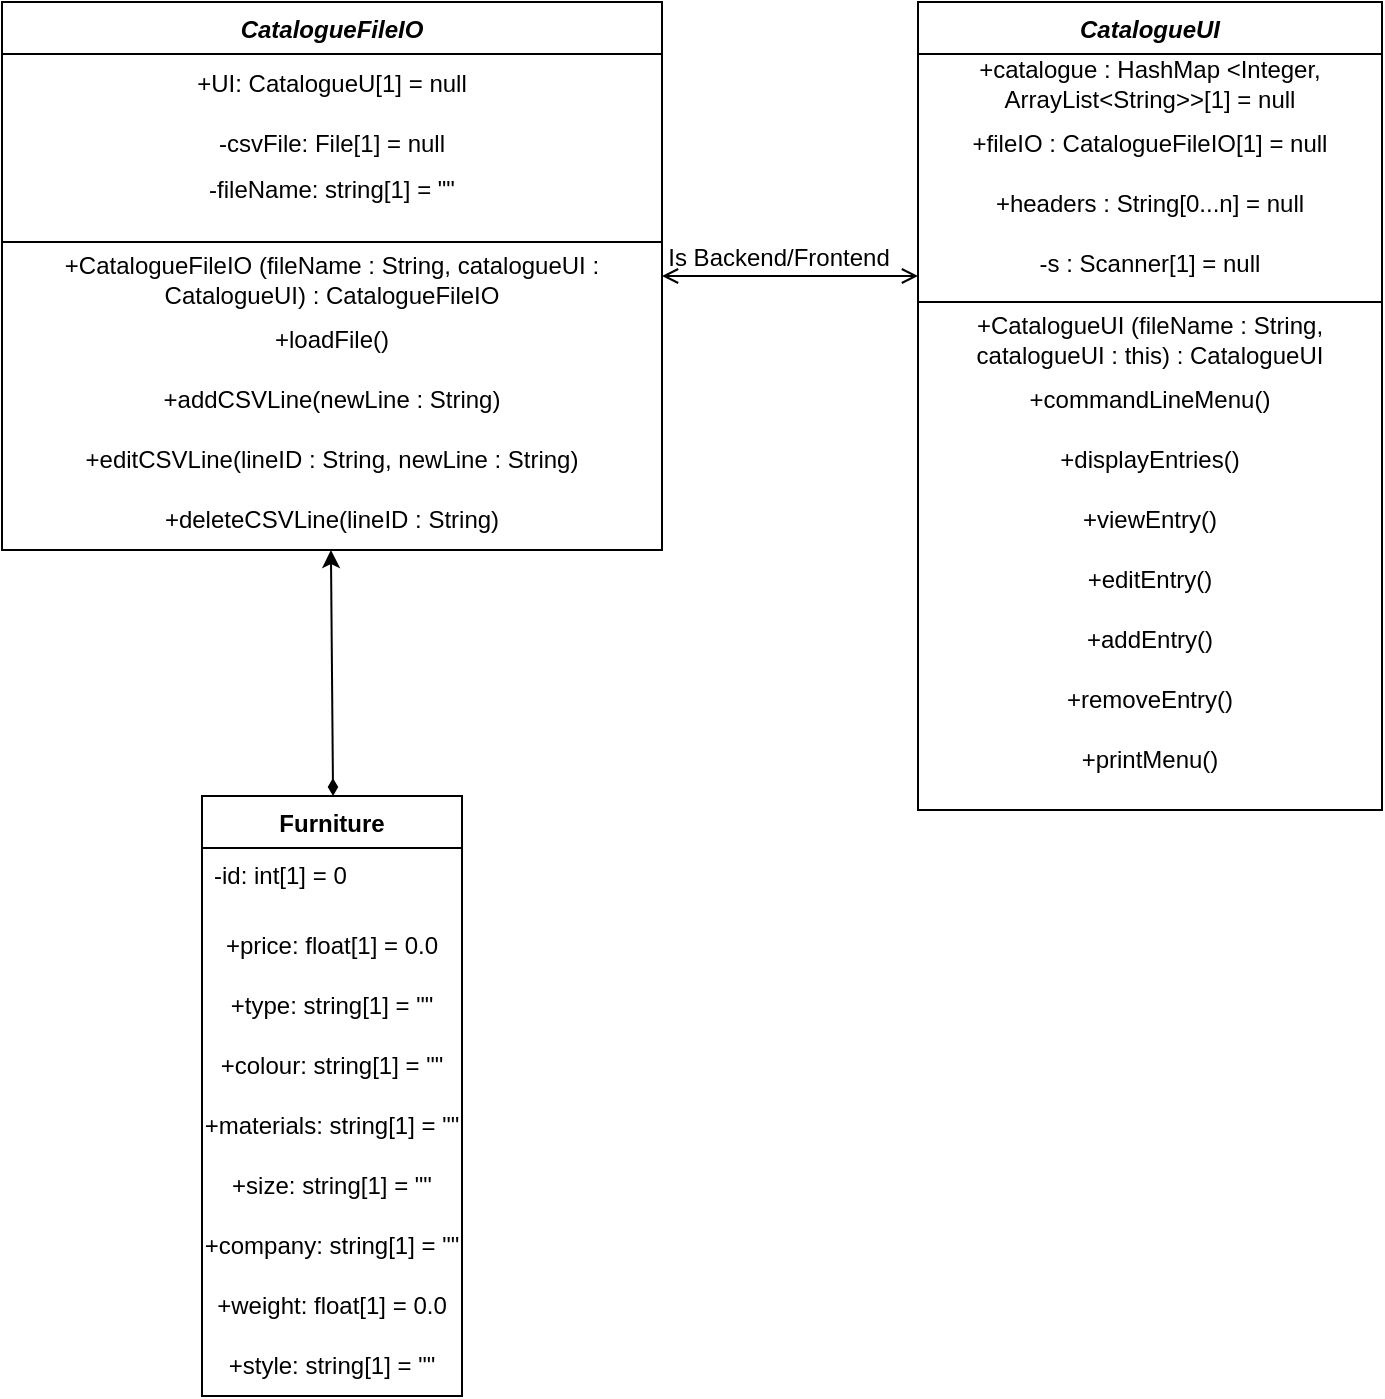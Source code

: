 <mxfile version="26.0.16">
  <diagram id="C5RBs43oDa-KdzZeNtuy" name="Page-1">
    <mxGraphModel dx="1434" dy="827" grid="1" gridSize="10" guides="1" tooltips="1" connect="1" arrows="1" fold="1" page="1" pageScale="1" pageWidth="827" pageHeight="1169" math="0" shadow="0">
      <root>
        <mxCell id="WIyWlLk6GJQsqaUBKTNV-0" />
        <mxCell id="WIyWlLk6GJQsqaUBKTNV-1" parent="WIyWlLk6GJQsqaUBKTNV-0" />
        <mxCell id="zkfFHV4jXpPFQw0GAbJ--0" value="CatalogueFileIO" style="swimlane;fontStyle=3;align=center;verticalAlign=top;childLayout=stackLayout;horizontal=1;startSize=26;horizontalStack=0;resizeParent=1;resizeLast=0;collapsible=1;marginBottom=0;rounded=0;shadow=0;strokeWidth=1;" parent="WIyWlLk6GJQsqaUBKTNV-1" vertex="1">
          <mxGeometry x="50" y="120" width="330" height="274" as="geometry">
            <mxRectangle x="230" y="140" width="160" height="26" as="alternateBounds" />
          </mxGeometry>
        </mxCell>
        <mxCell id="t31mzmj0vleYuocfdP23-14" value="&lt;div&gt;+UI: CatalogueU[1] = null&lt;/div&gt;" style="text;html=1;align=center;verticalAlign=middle;whiteSpace=wrap;rounded=0;" vertex="1" parent="zkfFHV4jXpPFQw0GAbJ--0">
          <mxGeometry y="26" width="330" height="30" as="geometry" />
        </mxCell>
        <mxCell id="t31mzmj0vleYuocfdP23-15" value="-csvFile: File[1] = null" style="text;html=1;align=center;verticalAlign=middle;whiteSpace=wrap;rounded=0;" vertex="1" parent="zkfFHV4jXpPFQw0GAbJ--0">
          <mxGeometry y="56" width="330" height="30" as="geometry" />
        </mxCell>
        <mxCell id="t31mzmj0vleYuocfdP23-13" value="&lt;div&gt;-fileName: string[1] = &quot;&quot;&lt;/div&gt;&lt;div&gt;&lt;br&gt;&lt;/div&gt;" style="text;html=1;align=center;verticalAlign=middle;whiteSpace=wrap;rounded=0;" vertex="1" parent="zkfFHV4jXpPFQw0GAbJ--0">
          <mxGeometry y="86" width="330" height="30" as="geometry" />
        </mxCell>
        <mxCell id="zkfFHV4jXpPFQw0GAbJ--4" value="" style="line;html=1;strokeWidth=1;align=left;verticalAlign=middle;spacingTop=-1;spacingLeft=3;spacingRight=3;rotatable=0;labelPosition=right;points=[];portConstraint=eastwest;" parent="zkfFHV4jXpPFQw0GAbJ--0" vertex="1">
          <mxGeometry y="116" width="330" height="8" as="geometry" />
        </mxCell>
        <mxCell id="t31mzmj0vleYuocfdP23-16" value="+CatalogueFileIO (fileName : String, catalogueUI : CatalogueUI) : CatalogueFileIO" style="text;html=1;align=center;verticalAlign=middle;whiteSpace=wrap;rounded=0;" vertex="1" parent="zkfFHV4jXpPFQw0GAbJ--0">
          <mxGeometry y="124" width="330" height="30" as="geometry" />
        </mxCell>
        <mxCell id="t31mzmj0vleYuocfdP23-18" value="+loadFile()" style="text;html=1;align=center;verticalAlign=middle;whiteSpace=wrap;rounded=0;" vertex="1" parent="zkfFHV4jXpPFQw0GAbJ--0">
          <mxGeometry y="154" width="330" height="30" as="geometry" />
        </mxCell>
        <mxCell id="t31mzmj0vleYuocfdP23-19" value="+addCSVLine(newLine : String)" style="text;html=1;align=center;verticalAlign=middle;whiteSpace=wrap;rounded=0;" vertex="1" parent="zkfFHV4jXpPFQw0GAbJ--0">
          <mxGeometry y="184" width="330" height="30" as="geometry" />
        </mxCell>
        <mxCell id="t31mzmj0vleYuocfdP23-21" value="+editCSVLine(lineID : String, newLine : String)" style="text;html=1;align=center;verticalAlign=middle;whiteSpace=wrap;rounded=0;" vertex="1" parent="zkfFHV4jXpPFQw0GAbJ--0">
          <mxGeometry y="214" width="330" height="30" as="geometry" />
        </mxCell>
        <mxCell id="t31mzmj0vleYuocfdP23-20" value="+deleteCSVLine(lineID : String)" style="text;html=1;align=center;verticalAlign=middle;whiteSpace=wrap;rounded=0;" vertex="1" parent="zkfFHV4jXpPFQw0GAbJ--0">
          <mxGeometry y="244" width="330" height="30" as="geometry" />
        </mxCell>
        <mxCell id="zkfFHV4jXpPFQw0GAbJ--6" value="Furniture" style="swimlane;fontStyle=1;align=center;verticalAlign=top;childLayout=stackLayout;horizontal=1;startSize=26;horizontalStack=0;resizeParent=1;resizeLast=0;collapsible=1;marginBottom=0;rounded=0;shadow=0;strokeWidth=1;" parent="WIyWlLk6GJQsqaUBKTNV-1" vertex="1">
          <mxGeometry x="150" y="517" width="130" height="300" as="geometry">
            <mxRectangle x="130" y="380" width="160" height="26" as="alternateBounds" />
          </mxGeometry>
        </mxCell>
        <mxCell id="zkfFHV4jXpPFQw0GAbJ--7" value="-id: int[1] = 0" style="text;align=left;verticalAlign=top;spacingLeft=4;spacingRight=4;overflow=hidden;rotatable=0;points=[[0,0.5],[1,0.5]];portConstraint=eastwest;" parent="zkfFHV4jXpPFQw0GAbJ--6" vertex="1">
          <mxGeometry y="26" width="130" height="34" as="geometry" />
        </mxCell>
        <mxCell id="t31mzmj0vleYuocfdP23-1" value="+price: float[1] = 0.0" style="text;html=1;align=center;verticalAlign=middle;whiteSpace=wrap;rounded=0;" vertex="1" parent="zkfFHV4jXpPFQw0GAbJ--6">
          <mxGeometry y="60" width="130" height="30" as="geometry" />
        </mxCell>
        <mxCell id="t31mzmj0vleYuocfdP23-2" value="+type: string[1] = &quot;&quot;" style="text;html=1;align=center;verticalAlign=middle;whiteSpace=wrap;rounded=0;" vertex="1" parent="zkfFHV4jXpPFQw0GAbJ--6">
          <mxGeometry y="90" width="130" height="30" as="geometry" />
        </mxCell>
        <mxCell id="t31mzmj0vleYuocfdP23-3" value="+colour: string[1] = &quot;&quot;" style="text;html=1;align=center;verticalAlign=middle;whiteSpace=wrap;rounded=0;" vertex="1" parent="zkfFHV4jXpPFQw0GAbJ--6">
          <mxGeometry y="120" width="130" height="30" as="geometry" />
        </mxCell>
        <mxCell id="t31mzmj0vleYuocfdP23-4" value="+materials: string[1] = &quot;&quot;" style="text;html=1;align=center;verticalAlign=middle;whiteSpace=wrap;rounded=0;" vertex="1" parent="zkfFHV4jXpPFQw0GAbJ--6">
          <mxGeometry y="150" width="130" height="30" as="geometry" />
        </mxCell>
        <mxCell id="t31mzmj0vleYuocfdP23-8" value="+size: string[1] = &quot;&quot;" style="text;html=1;align=center;verticalAlign=middle;whiteSpace=wrap;rounded=0;" vertex="1" parent="zkfFHV4jXpPFQw0GAbJ--6">
          <mxGeometry y="180" width="130" height="30" as="geometry" />
        </mxCell>
        <mxCell id="t31mzmj0vleYuocfdP23-6" value="+company: string[1] = &quot;&quot;" style="text;html=1;align=center;verticalAlign=middle;whiteSpace=wrap;rounded=0;" vertex="1" parent="zkfFHV4jXpPFQw0GAbJ--6">
          <mxGeometry y="210" width="130" height="30" as="geometry" />
        </mxCell>
        <mxCell id="t31mzmj0vleYuocfdP23-9" value="+weight: float[1] = 0.0" style="text;html=1;align=center;verticalAlign=middle;whiteSpace=wrap;rounded=0;" vertex="1" parent="zkfFHV4jXpPFQw0GAbJ--6">
          <mxGeometry y="240" width="130" height="30" as="geometry" />
        </mxCell>
        <mxCell id="t31mzmj0vleYuocfdP23-11" value="+style: string[1] = &quot;&quot;" style="text;html=1;align=center;verticalAlign=middle;whiteSpace=wrap;rounded=0;" vertex="1" parent="zkfFHV4jXpPFQw0GAbJ--6">
          <mxGeometry y="270" width="130" height="30" as="geometry" />
        </mxCell>
        <mxCell id="zkfFHV4jXpPFQw0GAbJ--17" value="CatalogueUI" style="swimlane;fontStyle=3;align=center;verticalAlign=top;childLayout=stackLayout;horizontal=1;startSize=26;horizontalStack=0;resizeParent=1;resizeLast=0;collapsible=1;marginBottom=0;rounded=0;shadow=0;strokeWidth=1;" parent="WIyWlLk6GJQsqaUBKTNV-1" vertex="1">
          <mxGeometry x="508" y="120" width="232" height="404" as="geometry">
            <mxRectangle x="550" y="140" width="160" height="26" as="alternateBounds" />
          </mxGeometry>
        </mxCell>
        <mxCell id="t31mzmj0vleYuocfdP23-22" value="+catalogue : HashMap &amp;lt;Integer, ArrayList&amp;lt;String&amp;gt;&amp;gt;[1] = null" style="text;html=1;align=center;verticalAlign=middle;whiteSpace=wrap;rounded=0;" vertex="1" parent="zkfFHV4jXpPFQw0GAbJ--17">
          <mxGeometry y="26" width="232" height="30" as="geometry" />
        </mxCell>
        <mxCell id="t31mzmj0vleYuocfdP23-24" value="+fileIO : CatalogueFileIO[1] = null" style="text;html=1;align=center;verticalAlign=middle;whiteSpace=wrap;rounded=0;" vertex="1" parent="zkfFHV4jXpPFQw0GAbJ--17">
          <mxGeometry y="56" width="232" height="30" as="geometry" />
        </mxCell>
        <mxCell id="t31mzmj0vleYuocfdP23-26" value="+headers : String[0...n] = null" style="text;html=1;align=center;verticalAlign=middle;whiteSpace=wrap;rounded=0;" vertex="1" parent="zkfFHV4jXpPFQw0GAbJ--17">
          <mxGeometry y="86" width="232" height="30" as="geometry" />
        </mxCell>
        <mxCell id="t31mzmj0vleYuocfdP23-27" value="-s : Scanner[1] = null" style="text;html=1;align=center;verticalAlign=middle;whiteSpace=wrap;rounded=0;" vertex="1" parent="zkfFHV4jXpPFQw0GAbJ--17">
          <mxGeometry y="116" width="232" height="30" as="geometry" />
        </mxCell>
        <mxCell id="zkfFHV4jXpPFQw0GAbJ--23" value="" style="line;html=1;strokeWidth=1;align=left;verticalAlign=middle;spacingTop=-1;spacingLeft=3;spacingRight=3;rotatable=0;labelPosition=right;points=[];portConstraint=eastwest;" parent="zkfFHV4jXpPFQw0GAbJ--17" vertex="1">
          <mxGeometry y="146" width="232" height="8" as="geometry" />
        </mxCell>
        <mxCell id="t31mzmj0vleYuocfdP23-28" value="+CatalogueUI (fileName : String, catalogueUI : this) : CatalogueUI" style="text;html=1;align=center;verticalAlign=middle;whiteSpace=wrap;rounded=0;" vertex="1" parent="zkfFHV4jXpPFQw0GAbJ--17">
          <mxGeometry y="154" width="232" height="30" as="geometry" />
        </mxCell>
        <mxCell id="t31mzmj0vleYuocfdP23-29" value="+commandLineMenu()" style="text;html=1;align=center;verticalAlign=middle;whiteSpace=wrap;rounded=0;" vertex="1" parent="zkfFHV4jXpPFQw0GAbJ--17">
          <mxGeometry y="184" width="232" height="30" as="geometry" />
        </mxCell>
        <mxCell id="t31mzmj0vleYuocfdP23-32" value="+displayEntries()" style="text;html=1;align=center;verticalAlign=middle;whiteSpace=wrap;rounded=0;" vertex="1" parent="zkfFHV4jXpPFQw0GAbJ--17">
          <mxGeometry y="214" width="232" height="30" as="geometry" />
        </mxCell>
        <mxCell id="t31mzmj0vleYuocfdP23-33" value="+viewEntry()" style="text;html=1;align=center;verticalAlign=middle;whiteSpace=wrap;rounded=0;" vertex="1" parent="zkfFHV4jXpPFQw0GAbJ--17">
          <mxGeometry y="244" width="232" height="30" as="geometry" />
        </mxCell>
        <mxCell id="t31mzmj0vleYuocfdP23-34" value="+editEntry()" style="text;html=1;align=center;verticalAlign=middle;whiteSpace=wrap;rounded=0;" vertex="1" parent="zkfFHV4jXpPFQw0GAbJ--17">
          <mxGeometry y="274" width="232" height="30" as="geometry" />
        </mxCell>
        <mxCell id="t31mzmj0vleYuocfdP23-31" value="+addEntry()" style="text;html=1;align=center;verticalAlign=middle;whiteSpace=wrap;rounded=0;" vertex="1" parent="zkfFHV4jXpPFQw0GAbJ--17">
          <mxGeometry y="304" width="232" height="30" as="geometry" />
        </mxCell>
        <mxCell id="t31mzmj0vleYuocfdP23-36" value="+removeEntry()" style="text;html=1;align=center;verticalAlign=middle;whiteSpace=wrap;rounded=0;" vertex="1" parent="zkfFHV4jXpPFQw0GAbJ--17">
          <mxGeometry y="334" width="232" height="30" as="geometry" />
        </mxCell>
        <mxCell id="t31mzmj0vleYuocfdP23-38" value="+printMenu()" style="text;html=1;align=center;verticalAlign=middle;whiteSpace=wrap;rounded=0;" vertex="1" parent="zkfFHV4jXpPFQw0GAbJ--17">
          <mxGeometry y="364" width="232" height="30" as="geometry" />
        </mxCell>
        <mxCell id="zkfFHV4jXpPFQw0GAbJ--26" value="" style="endArrow=open;shadow=0;strokeWidth=1;rounded=0;curved=0;endFill=1;edgeStyle=elbowEdgeStyle;elbow=vertical;startArrow=open;startFill=0;" parent="WIyWlLk6GJQsqaUBKTNV-1" source="zkfFHV4jXpPFQw0GAbJ--0" target="zkfFHV4jXpPFQw0GAbJ--17" edge="1">
          <mxGeometry x="0.5" y="41" relative="1" as="geometry">
            <mxPoint x="380" y="192" as="sourcePoint" />
            <mxPoint x="540" y="192" as="targetPoint" />
            <mxPoint x="-40" y="32" as="offset" />
          </mxGeometry>
        </mxCell>
        <mxCell id="zkfFHV4jXpPFQw0GAbJ--29" value="Is Backend/Frontend" style="text;html=1;resizable=0;points=[];;align=center;verticalAlign=middle;labelBackgroundColor=none;rounded=0;shadow=0;strokeWidth=1;fontSize=12;" parent="zkfFHV4jXpPFQw0GAbJ--26" vertex="1" connectable="0">
          <mxGeometry x="0.5" y="49" relative="1" as="geometry">
            <mxPoint x="-38" y="40" as="offset" />
          </mxGeometry>
        </mxCell>
        <mxCell id="t31mzmj0vleYuocfdP23-17" value="" style="endArrow=classic;html=1;rounded=0;startArrow=diamondThin;startFill=1;entryX=0.421;entryY=1;entryDx=0;entryDy=0;entryPerimeter=0;" edge="1" parent="WIyWlLk6GJQsqaUBKTNV-1">
          <mxGeometry width="50" height="50" relative="1" as="geometry">
            <mxPoint x="215.53" y="517" as="sourcePoint" />
            <mxPoint x="214.46" y="394" as="targetPoint" />
          </mxGeometry>
        </mxCell>
      </root>
    </mxGraphModel>
  </diagram>
</mxfile>
